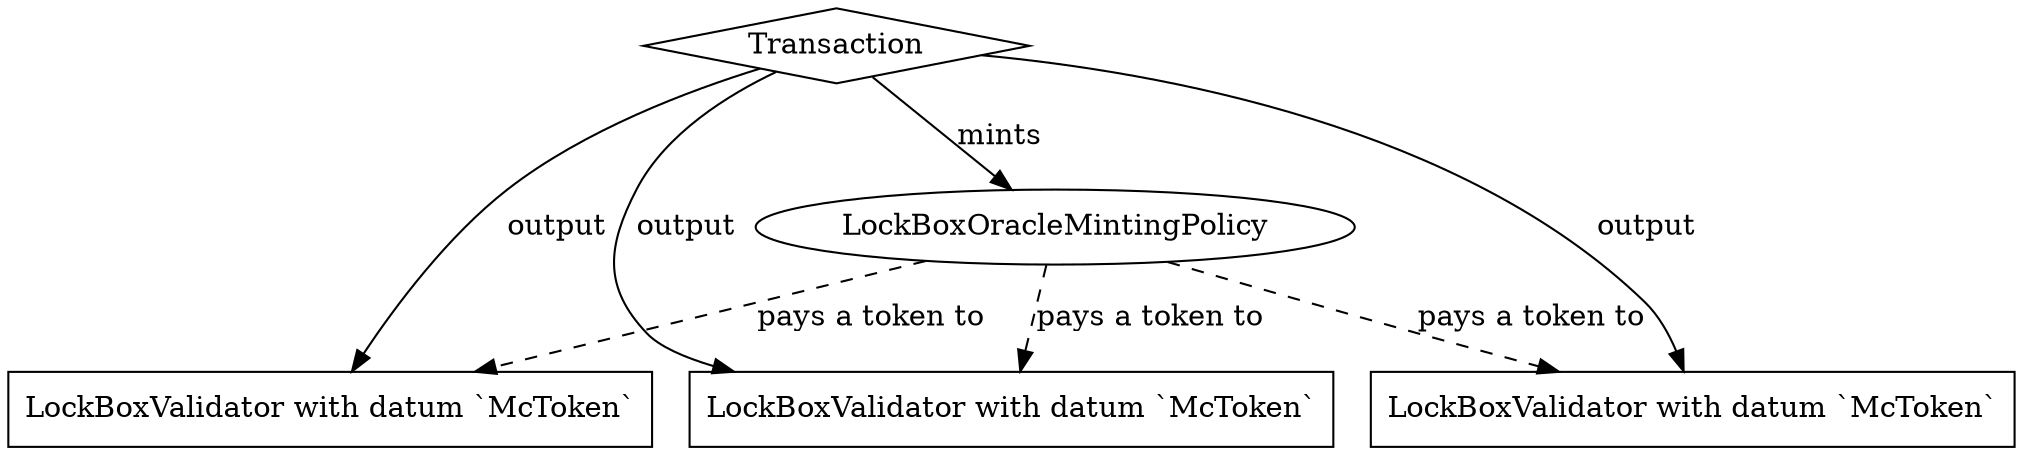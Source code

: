 strict digraph {
  node [shape=record]
  // graph [nodesep="1", ranksep="1"]

  Transaction [ shape=diamond ];

  LockBoxOracleMintingPolicy [shape = ellipse];

  LockBoxValidator1 [label = "LockBoxValidator with datum `McToken`"];
  LockBoxValidator2 [label = "LockBoxValidator with datum `McToken`"];
  LockBoxValidator3 [label = "LockBoxValidator with datum `McToken`"];

  Transaction -> LockBoxOracleMintingPolicy [ label = "mints" ];

  LockBoxOracleMintingPolicy -> LockBoxValidator1 [ label = "pays a token to", style=dashed ];
  LockBoxOracleMintingPolicy -> LockBoxValidator2 [ label = "pays a token to", style=dashed ];
  LockBoxOracleMintingPolicy -> LockBoxValidator3 [ label = "pays a token to", style=dashed ];

  Transaction -> LockBoxValidator1 [label = "output"]
  Transaction -> LockBoxValidator2 [label = "output"]
  Transaction -> LockBoxValidator3 [label = "output"]
}
